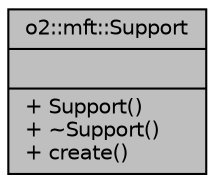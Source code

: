 digraph "o2::mft::Support"
{
 // INTERACTIVE_SVG=YES
  bgcolor="transparent";
  edge [fontname="Helvetica",fontsize="10",labelfontname="Helvetica",labelfontsize="10"];
  node [fontname="Helvetica",fontsize="10",shape=record];
  Node1 [label="{o2::mft::Support\n||+ Support()\l+ ~Support()\l+ create()\l}",height=0.2,width=0.4,color="black", fillcolor="grey75", style="filled", fontcolor="black"];
}
